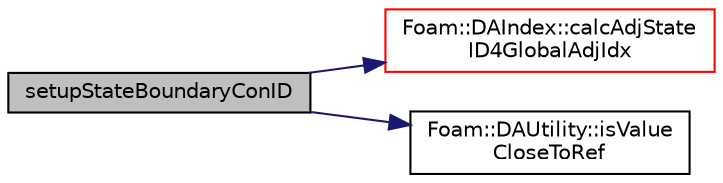 digraph "setupStateBoundaryConID"
{
  bgcolor="transparent";
  edge [fontname="Helvetica",fontsize="10",labelfontname="Helvetica",labelfontsize="10"];
  node [fontname="Helvetica",fontsize="10",shape=record];
  rankdir="LR";
  Node72 [label="setupStateBoundaryConID",height=0.2,width=0.4,color="black", fillcolor="grey75", style="filled", fontcolor="black"];
  Node72 -> Node73 [color="midnightblue",fontsize="10",style="solid",fontname="Helvetica"];
  Node73 [label="Foam::DAIndex::calcAdjState\lID4GlobalAdjIdx",height=0.2,width=0.4,color="red",URL="$classFoam_1_1DAIndex.html#a7d418608cdff359a52e2a01ffe70b95c",tooltip="compute global list adjStateID4GlobalAdjIdx that stores the stateID for a given globalAdjIndx ..."];
  Node72 -> Node77 [color="midnightblue",fontsize="10",style="solid",fontname="Helvetica"];
  Node77 [label="Foam::DAUtility::isValue\lCloseToRef",height=0.2,width=0.4,color="black",URL="$classFoam_1_1DAUtility.html#a0d5ee91324e62c0fcd4be6cded2399f8",tooltip="check whether a value is close to a reference value by a tolerance "];
}

